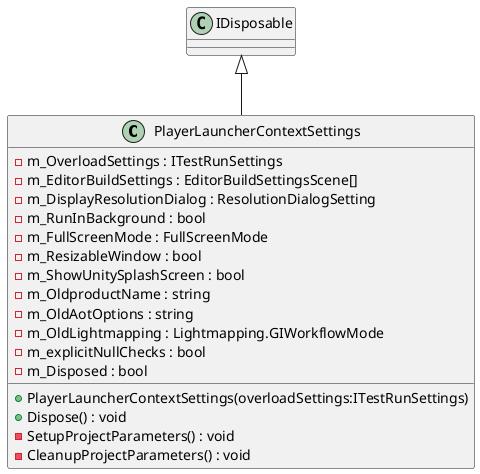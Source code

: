 @startuml
class PlayerLauncherContextSettings {
    - m_OverloadSettings : ITestRunSettings
    - m_EditorBuildSettings : EditorBuildSettingsScene[]
    - m_DisplayResolutionDialog : ResolutionDialogSetting
    - m_RunInBackground : bool
    - m_FullScreenMode : FullScreenMode
    - m_ResizableWindow : bool
    - m_ShowUnitySplashScreen : bool
    - m_OldproductName : string
    - m_OldAotOptions : string
    - m_OldLightmapping : Lightmapping.GIWorkflowMode
    - m_explicitNullChecks : bool
    - m_Disposed : bool
    + PlayerLauncherContextSettings(overloadSettings:ITestRunSettings)
    + Dispose() : void
    - SetupProjectParameters() : void
    - CleanupProjectParameters() : void
}
IDisposable <|-- PlayerLauncherContextSettings
@enduml
